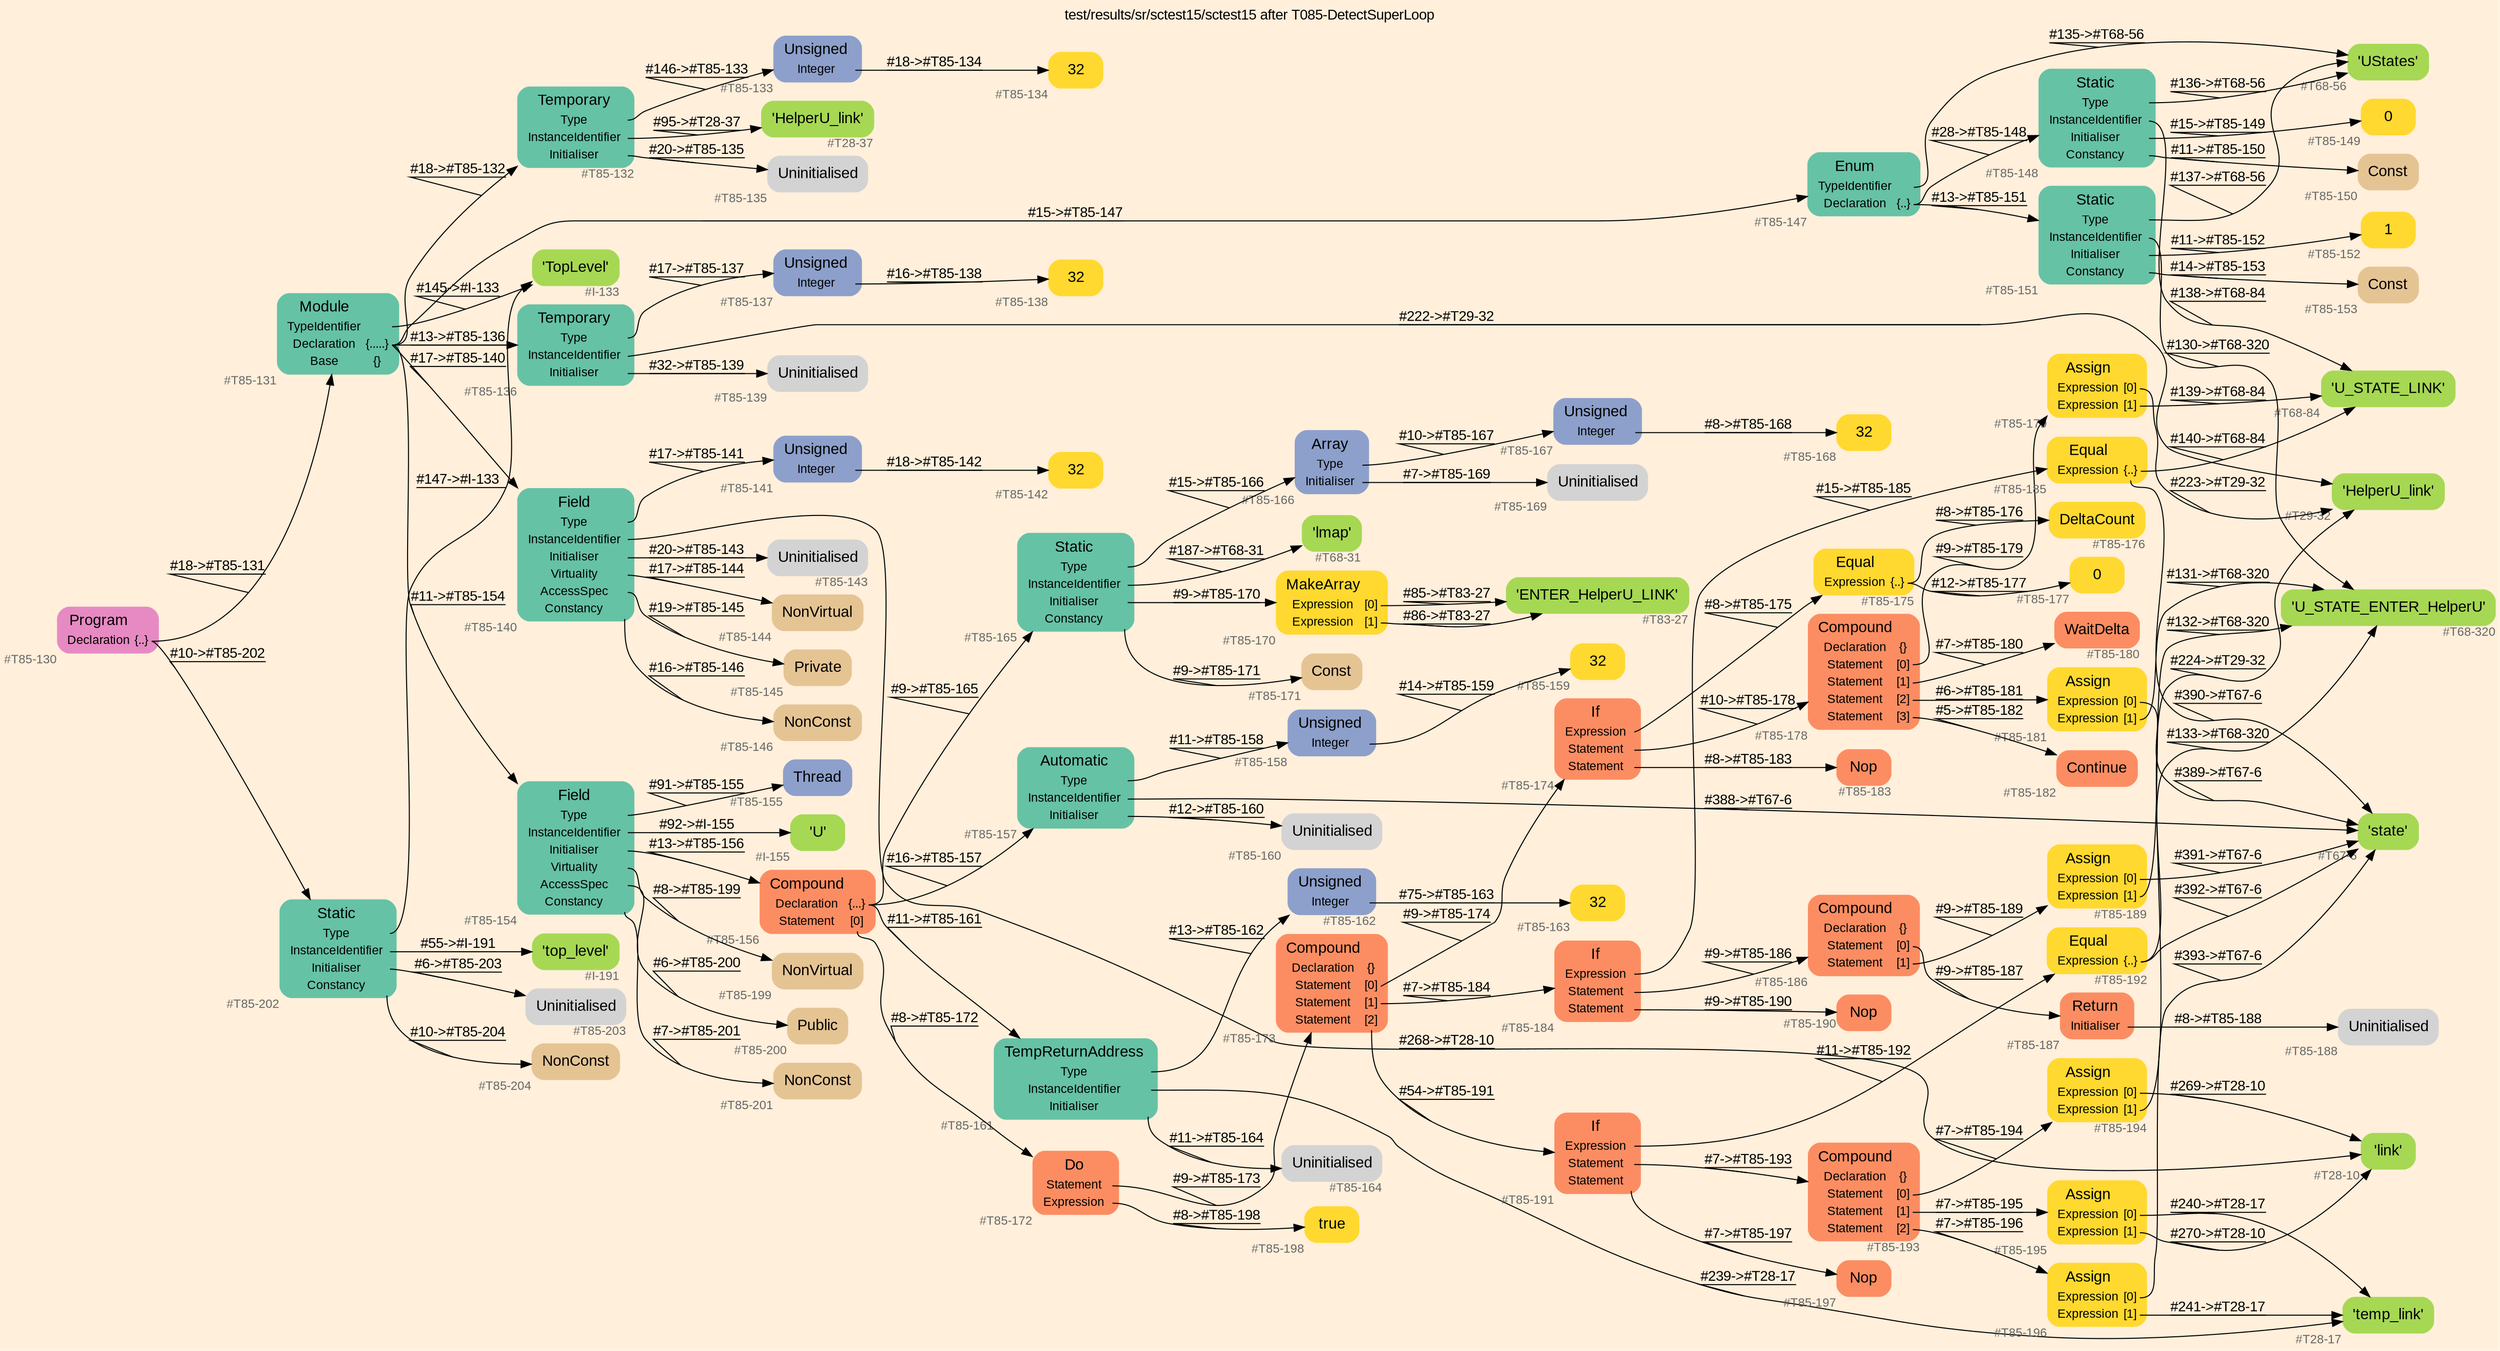 digraph "test/results/sr/sctest15/sctest15 after T085-DetectSuperLoop" {
label = "test/results/sr/sctest15/sctest15 after T085-DetectSuperLoop"
labelloc = t
graph [
    rankdir = "LR"
    ranksep = 0.3
    bgcolor = antiquewhite1
    color = black
    fontcolor = black
    fontname = "Arial"
];
node [
    fontname = "Arial"
];
edge [
    fontname = "Arial"
];

// -------------------- node figure --------------------
// -------- block #T85-130 ----------
"#T85-130" [
    fillcolor = "/set28/4"
    xlabel = "#T85-130"
    fontsize = "12"
    fontcolor = grey40
    shape = "plaintext"
    label = <<TABLE BORDER="0" CELLBORDER="0" CELLSPACING="0">
     <TR><TD><FONT COLOR="black" POINT-SIZE="15">Program</FONT></TD></TR>
     <TR><TD><FONT COLOR="black" POINT-SIZE="12">Declaration</FONT></TD><TD PORT="port0"><FONT COLOR="black" POINT-SIZE="12">{..}</FONT></TD></TR>
    </TABLE>>
    style = "rounded,filled"
];

// -------- block #T85-131 ----------
"#T85-131" [
    fillcolor = "/set28/1"
    xlabel = "#T85-131"
    fontsize = "12"
    fontcolor = grey40
    shape = "plaintext"
    label = <<TABLE BORDER="0" CELLBORDER="0" CELLSPACING="0">
     <TR><TD><FONT COLOR="black" POINT-SIZE="15">Module</FONT></TD></TR>
     <TR><TD><FONT COLOR="black" POINT-SIZE="12">TypeIdentifier</FONT></TD><TD PORT="port0"></TD></TR>
     <TR><TD><FONT COLOR="black" POINT-SIZE="12">Declaration</FONT></TD><TD PORT="port1"><FONT COLOR="black" POINT-SIZE="12">{.....}</FONT></TD></TR>
     <TR><TD><FONT COLOR="black" POINT-SIZE="12">Base</FONT></TD><TD PORT="port2"><FONT COLOR="black" POINT-SIZE="12">{}</FONT></TD></TR>
    </TABLE>>
    style = "rounded,filled"
];

// -------- block #I-133 ----------
"#I-133" [
    fillcolor = "/set28/5"
    xlabel = "#I-133"
    fontsize = "12"
    fontcolor = grey40
    shape = "plaintext"
    label = <<TABLE BORDER="0" CELLBORDER="0" CELLSPACING="0">
     <TR><TD><FONT COLOR="black" POINT-SIZE="15">'TopLevel'</FONT></TD></TR>
    </TABLE>>
    style = "rounded,filled"
];

// -------- block #T85-132 ----------
"#T85-132" [
    fillcolor = "/set28/1"
    xlabel = "#T85-132"
    fontsize = "12"
    fontcolor = grey40
    shape = "plaintext"
    label = <<TABLE BORDER="0" CELLBORDER="0" CELLSPACING="0">
     <TR><TD><FONT COLOR="black" POINT-SIZE="15">Temporary</FONT></TD></TR>
     <TR><TD><FONT COLOR="black" POINT-SIZE="12">Type</FONT></TD><TD PORT="port0"></TD></TR>
     <TR><TD><FONT COLOR="black" POINT-SIZE="12">InstanceIdentifier</FONT></TD><TD PORT="port1"></TD></TR>
     <TR><TD><FONT COLOR="black" POINT-SIZE="12">Initialiser</FONT></TD><TD PORT="port2"></TD></TR>
    </TABLE>>
    style = "rounded,filled"
];

// -------- block #T85-133 ----------
"#T85-133" [
    fillcolor = "/set28/3"
    xlabel = "#T85-133"
    fontsize = "12"
    fontcolor = grey40
    shape = "plaintext"
    label = <<TABLE BORDER="0" CELLBORDER="0" CELLSPACING="0">
     <TR><TD><FONT COLOR="black" POINT-SIZE="15">Unsigned</FONT></TD></TR>
     <TR><TD><FONT COLOR="black" POINT-SIZE="12">Integer</FONT></TD><TD PORT="port0"></TD></TR>
    </TABLE>>
    style = "rounded,filled"
];

// -------- block #T85-134 ----------
"#T85-134" [
    fillcolor = "/set28/6"
    xlabel = "#T85-134"
    fontsize = "12"
    fontcolor = grey40
    shape = "plaintext"
    label = <<TABLE BORDER="0" CELLBORDER="0" CELLSPACING="0">
     <TR><TD><FONT COLOR="black" POINT-SIZE="15">32</FONT></TD></TR>
    </TABLE>>
    style = "rounded,filled"
];

// -------- block #T28-37 ----------
"#T28-37" [
    fillcolor = "/set28/5"
    xlabel = "#T28-37"
    fontsize = "12"
    fontcolor = grey40
    shape = "plaintext"
    label = <<TABLE BORDER="0" CELLBORDER="0" CELLSPACING="0">
     <TR><TD><FONT COLOR="black" POINT-SIZE="15">'HelperU_link'</FONT></TD></TR>
    </TABLE>>
    style = "rounded,filled"
];

// -------- block #T85-135 ----------
"#T85-135" [
    xlabel = "#T85-135"
    fontsize = "12"
    fontcolor = grey40
    shape = "plaintext"
    label = <<TABLE BORDER="0" CELLBORDER="0" CELLSPACING="0">
     <TR><TD><FONT COLOR="black" POINT-SIZE="15">Uninitialised</FONT></TD></TR>
    </TABLE>>
    style = "rounded,filled"
];

// -------- block #T85-136 ----------
"#T85-136" [
    fillcolor = "/set28/1"
    xlabel = "#T85-136"
    fontsize = "12"
    fontcolor = grey40
    shape = "plaintext"
    label = <<TABLE BORDER="0" CELLBORDER="0" CELLSPACING="0">
     <TR><TD><FONT COLOR="black" POINT-SIZE="15">Temporary</FONT></TD></TR>
     <TR><TD><FONT COLOR="black" POINT-SIZE="12">Type</FONT></TD><TD PORT="port0"></TD></TR>
     <TR><TD><FONT COLOR="black" POINT-SIZE="12">InstanceIdentifier</FONT></TD><TD PORT="port1"></TD></TR>
     <TR><TD><FONT COLOR="black" POINT-SIZE="12">Initialiser</FONT></TD><TD PORT="port2"></TD></TR>
    </TABLE>>
    style = "rounded,filled"
];

// -------- block #T85-137 ----------
"#T85-137" [
    fillcolor = "/set28/3"
    xlabel = "#T85-137"
    fontsize = "12"
    fontcolor = grey40
    shape = "plaintext"
    label = <<TABLE BORDER="0" CELLBORDER="0" CELLSPACING="0">
     <TR><TD><FONT COLOR="black" POINT-SIZE="15">Unsigned</FONT></TD></TR>
     <TR><TD><FONT COLOR="black" POINT-SIZE="12">Integer</FONT></TD><TD PORT="port0"></TD></TR>
    </TABLE>>
    style = "rounded,filled"
];

// -------- block #T85-138 ----------
"#T85-138" [
    fillcolor = "/set28/6"
    xlabel = "#T85-138"
    fontsize = "12"
    fontcolor = grey40
    shape = "plaintext"
    label = <<TABLE BORDER="0" CELLBORDER="0" CELLSPACING="0">
     <TR><TD><FONT COLOR="black" POINT-SIZE="15">32</FONT></TD></TR>
    </TABLE>>
    style = "rounded,filled"
];

// -------- block #T29-32 ----------
"#T29-32" [
    fillcolor = "/set28/5"
    xlabel = "#T29-32"
    fontsize = "12"
    fontcolor = grey40
    shape = "plaintext"
    label = <<TABLE BORDER="0" CELLBORDER="0" CELLSPACING="0">
     <TR><TD><FONT COLOR="black" POINT-SIZE="15">'HelperU_link'</FONT></TD></TR>
    </TABLE>>
    style = "rounded,filled"
];

// -------- block #T85-139 ----------
"#T85-139" [
    xlabel = "#T85-139"
    fontsize = "12"
    fontcolor = grey40
    shape = "plaintext"
    label = <<TABLE BORDER="0" CELLBORDER="0" CELLSPACING="0">
     <TR><TD><FONT COLOR="black" POINT-SIZE="15">Uninitialised</FONT></TD></TR>
    </TABLE>>
    style = "rounded,filled"
];

// -------- block #T85-140 ----------
"#T85-140" [
    fillcolor = "/set28/1"
    xlabel = "#T85-140"
    fontsize = "12"
    fontcolor = grey40
    shape = "plaintext"
    label = <<TABLE BORDER="0" CELLBORDER="0" CELLSPACING="0">
     <TR><TD><FONT COLOR="black" POINT-SIZE="15">Field</FONT></TD></TR>
     <TR><TD><FONT COLOR="black" POINT-SIZE="12">Type</FONT></TD><TD PORT="port0"></TD></TR>
     <TR><TD><FONT COLOR="black" POINT-SIZE="12">InstanceIdentifier</FONT></TD><TD PORT="port1"></TD></TR>
     <TR><TD><FONT COLOR="black" POINT-SIZE="12">Initialiser</FONT></TD><TD PORT="port2"></TD></TR>
     <TR><TD><FONT COLOR="black" POINT-SIZE="12">Virtuality</FONT></TD><TD PORT="port3"></TD></TR>
     <TR><TD><FONT COLOR="black" POINT-SIZE="12">AccessSpec</FONT></TD><TD PORT="port4"></TD></TR>
     <TR><TD><FONT COLOR="black" POINT-SIZE="12">Constancy</FONT></TD><TD PORT="port5"></TD></TR>
    </TABLE>>
    style = "rounded,filled"
];

// -------- block #T85-141 ----------
"#T85-141" [
    fillcolor = "/set28/3"
    xlabel = "#T85-141"
    fontsize = "12"
    fontcolor = grey40
    shape = "plaintext"
    label = <<TABLE BORDER="0" CELLBORDER="0" CELLSPACING="0">
     <TR><TD><FONT COLOR="black" POINT-SIZE="15">Unsigned</FONT></TD></TR>
     <TR><TD><FONT COLOR="black" POINT-SIZE="12">Integer</FONT></TD><TD PORT="port0"></TD></TR>
    </TABLE>>
    style = "rounded,filled"
];

// -------- block #T85-142 ----------
"#T85-142" [
    fillcolor = "/set28/6"
    xlabel = "#T85-142"
    fontsize = "12"
    fontcolor = grey40
    shape = "plaintext"
    label = <<TABLE BORDER="0" CELLBORDER="0" CELLSPACING="0">
     <TR><TD><FONT COLOR="black" POINT-SIZE="15">32</FONT></TD></TR>
    </TABLE>>
    style = "rounded,filled"
];

// -------- block #T28-10 ----------
"#T28-10" [
    fillcolor = "/set28/5"
    xlabel = "#T28-10"
    fontsize = "12"
    fontcolor = grey40
    shape = "plaintext"
    label = <<TABLE BORDER="0" CELLBORDER="0" CELLSPACING="0">
     <TR><TD><FONT COLOR="black" POINT-SIZE="15">'link'</FONT></TD></TR>
    </TABLE>>
    style = "rounded,filled"
];

// -------- block #T85-143 ----------
"#T85-143" [
    xlabel = "#T85-143"
    fontsize = "12"
    fontcolor = grey40
    shape = "plaintext"
    label = <<TABLE BORDER="0" CELLBORDER="0" CELLSPACING="0">
     <TR><TD><FONT COLOR="black" POINT-SIZE="15">Uninitialised</FONT></TD></TR>
    </TABLE>>
    style = "rounded,filled"
];

// -------- block #T85-144 ----------
"#T85-144" [
    fillcolor = "/set28/7"
    xlabel = "#T85-144"
    fontsize = "12"
    fontcolor = grey40
    shape = "plaintext"
    label = <<TABLE BORDER="0" CELLBORDER="0" CELLSPACING="0">
     <TR><TD><FONT COLOR="black" POINT-SIZE="15">NonVirtual</FONT></TD></TR>
    </TABLE>>
    style = "rounded,filled"
];

// -------- block #T85-145 ----------
"#T85-145" [
    fillcolor = "/set28/7"
    xlabel = "#T85-145"
    fontsize = "12"
    fontcolor = grey40
    shape = "plaintext"
    label = <<TABLE BORDER="0" CELLBORDER="0" CELLSPACING="0">
     <TR><TD><FONT COLOR="black" POINT-SIZE="15">Private</FONT></TD></TR>
    </TABLE>>
    style = "rounded,filled"
];

// -------- block #T85-146 ----------
"#T85-146" [
    fillcolor = "/set28/7"
    xlabel = "#T85-146"
    fontsize = "12"
    fontcolor = grey40
    shape = "plaintext"
    label = <<TABLE BORDER="0" CELLBORDER="0" CELLSPACING="0">
     <TR><TD><FONT COLOR="black" POINT-SIZE="15">NonConst</FONT></TD></TR>
    </TABLE>>
    style = "rounded,filled"
];

// -------- block #T85-147 ----------
"#T85-147" [
    fillcolor = "/set28/1"
    xlabel = "#T85-147"
    fontsize = "12"
    fontcolor = grey40
    shape = "plaintext"
    label = <<TABLE BORDER="0" CELLBORDER="0" CELLSPACING="0">
     <TR><TD><FONT COLOR="black" POINT-SIZE="15">Enum</FONT></TD></TR>
     <TR><TD><FONT COLOR="black" POINT-SIZE="12">TypeIdentifier</FONT></TD><TD PORT="port0"></TD></TR>
     <TR><TD><FONT COLOR="black" POINT-SIZE="12">Declaration</FONT></TD><TD PORT="port1"><FONT COLOR="black" POINT-SIZE="12">{..}</FONT></TD></TR>
    </TABLE>>
    style = "rounded,filled"
];

// -------- block #T68-56 ----------
"#T68-56" [
    fillcolor = "/set28/5"
    xlabel = "#T68-56"
    fontsize = "12"
    fontcolor = grey40
    shape = "plaintext"
    label = <<TABLE BORDER="0" CELLBORDER="0" CELLSPACING="0">
     <TR><TD><FONT COLOR="black" POINT-SIZE="15">'UStates'</FONT></TD></TR>
    </TABLE>>
    style = "rounded,filled"
];

// -------- block #T85-148 ----------
"#T85-148" [
    fillcolor = "/set28/1"
    xlabel = "#T85-148"
    fontsize = "12"
    fontcolor = grey40
    shape = "plaintext"
    label = <<TABLE BORDER="0" CELLBORDER="0" CELLSPACING="0">
     <TR><TD><FONT COLOR="black" POINT-SIZE="15">Static</FONT></TD></TR>
     <TR><TD><FONT COLOR="black" POINT-SIZE="12">Type</FONT></TD><TD PORT="port0"></TD></TR>
     <TR><TD><FONT COLOR="black" POINT-SIZE="12">InstanceIdentifier</FONT></TD><TD PORT="port1"></TD></TR>
     <TR><TD><FONT COLOR="black" POINT-SIZE="12">Initialiser</FONT></TD><TD PORT="port2"></TD></TR>
     <TR><TD><FONT COLOR="black" POINT-SIZE="12">Constancy</FONT></TD><TD PORT="port3"></TD></TR>
    </TABLE>>
    style = "rounded,filled"
];

// -------- block #T68-84 ----------
"#T68-84" [
    fillcolor = "/set28/5"
    xlabel = "#T68-84"
    fontsize = "12"
    fontcolor = grey40
    shape = "plaintext"
    label = <<TABLE BORDER="0" CELLBORDER="0" CELLSPACING="0">
     <TR><TD><FONT COLOR="black" POINT-SIZE="15">'U_STATE_LINK'</FONT></TD></TR>
    </TABLE>>
    style = "rounded,filled"
];

// -------- block #T85-149 ----------
"#T85-149" [
    fillcolor = "/set28/6"
    xlabel = "#T85-149"
    fontsize = "12"
    fontcolor = grey40
    shape = "plaintext"
    label = <<TABLE BORDER="0" CELLBORDER="0" CELLSPACING="0">
     <TR><TD><FONT COLOR="black" POINT-SIZE="15">0</FONT></TD></TR>
    </TABLE>>
    style = "rounded,filled"
];

// -------- block #T85-150 ----------
"#T85-150" [
    fillcolor = "/set28/7"
    xlabel = "#T85-150"
    fontsize = "12"
    fontcolor = grey40
    shape = "plaintext"
    label = <<TABLE BORDER="0" CELLBORDER="0" CELLSPACING="0">
     <TR><TD><FONT COLOR="black" POINT-SIZE="15">Const</FONT></TD></TR>
    </TABLE>>
    style = "rounded,filled"
];

// -------- block #T85-151 ----------
"#T85-151" [
    fillcolor = "/set28/1"
    xlabel = "#T85-151"
    fontsize = "12"
    fontcolor = grey40
    shape = "plaintext"
    label = <<TABLE BORDER="0" CELLBORDER="0" CELLSPACING="0">
     <TR><TD><FONT COLOR="black" POINT-SIZE="15">Static</FONT></TD></TR>
     <TR><TD><FONT COLOR="black" POINT-SIZE="12">Type</FONT></TD><TD PORT="port0"></TD></TR>
     <TR><TD><FONT COLOR="black" POINT-SIZE="12">InstanceIdentifier</FONT></TD><TD PORT="port1"></TD></TR>
     <TR><TD><FONT COLOR="black" POINT-SIZE="12">Initialiser</FONT></TD><TD PORT="port2"></TD></TR>
     <TR><TD><FONT COLOR="black" POINT-SIZE="12">Constancy</FONT></TD><TD PORT="port3"></TD></TR>
    </TABLE>>
    style = "rounded,filled"
];

// -------- block #T68-320 ----------
"#T68-320" [
    fillcolor = "/set28/5"
    xlabel = "#T68-320"
    fontsize = "12"
    fontcolor = grey40
    shape = "plaintext"
    label = <<TABLE BORDER="0" CELLBORDER="0" CELLSPACING="0">
     <TR><TD><FONT COLOR="black" POINT-SIZE="15">'U_STATE_ENTER_HelperU'</FONT></TD></TR>
    </TABLE>>
    style = "rounded,filled"
];

// -------- block #T85-152 ----------
"#T85-152" [
    fillcolor = "/set28/6"
    xlabel = "#T85-152"
    fontsize = "12"
    fontcolor = grey40
    shape = "plaintext"
    label = <<TABLE BORDER="0" CELLBORDER="0" CELLSPACING="0">
     <TR><TD><FONT COLOR="black" POINT-SIZE="15">1</FONT></TD></TR>
    </TABLE>>
    style = "rounded,filled"
];

// -------- block #T85-153 ----------
"#T85-153" [
    fillcolor = "/set28/7"
    xlabel = "#T85-153"
    fontsize = "12"
    fontcolor = grey40
    shape = "plaintext"
    label = <<TABLE BORDER="0" CELLBORDER="0" CELLSPACING="0">
     <TR><TD><FONT COLOR="black" POINT-SIZE="15">Const</FONT></TD></TR>
    </TABLE>>
    style = "rounded,filled"
];

// -------- block #T85-154 ----------
"#T85-154" [
    fillcolor = "/set28/1"
    xlabel = "#T85-154"
    fontsize = "12"
    fontcolor = grey40
    shape = "plaintext"
    label = <<TABLE BORDER="0" CELLBORDER="0" CELLSPACING="0">
     <TR><TD><FONT COLOR="black" POINT-SIZE="15">Field</FONT></TD></TR>
     <TR><TD><FONT COLOR="black" POINT-SIZE="12">Type</FONT></TD><TD PORT="port0"></TD></TR>
     <TR><TD><FONT COLOR="black" POINT-SIZE="12">InstanceIdentifier</FONT></TD><TD PORT="port1"></TD></TR>
     <TR><TD><FONT COLOR="black" POINT-SIZE="12">Initialiser</FONT></TD><TD PORT="port2"></TD></TR>
     <TR><TD><FONT COLOR="black" POINT-SIZE="12">Virtuality</FONT></TD><TD PORT="port3"></TD></TR>
     <TR><TD><FONT COLOR="black" POINT-SIZE="12">AccessSpec</FONT></TD><TD PORT="port4"></TD></TR>
     <TR><TD><FONT COLOR="black" POINT-SIZE="12">Constancy</FONT></TD><TD PORT="port5"></TD></TR>
    </TABLE>>
    style = "rounded,filled"
];

// -------- block #T85-155 ----------
"#T85-155" [
    fillcolor = "/set28/3"
    xlabel = "#T85-155"
    fontsize = "12"
    fontcolor = grey40
    shape = "plaintext"
    label = <<TABLE BORDER="0" CELLBORDER="0" CELLSPACING="0">
     <TR><TD><FONT COLOR="black" POINT-SIZE="15">Thread</FONT></TD></TR>
    </TABLE>>
    style = "rounded,filled"
];

// -------- block #I-155 ----------
"#I-155" [
    fillcolor = "/set28/5"
    xlabel = "#I-155"
    fontsize = "12"
    fontcolor = grey40
    shape = "plaintext"
    label = <<TABLE BORDER="0" CELLBORDER="0" CELLSPACING="0">
     <TR><TD><FONT COLOR="black" POINT-SIZE="15">'U'</FONT></TD></TR>
    </TABLE>>
    style = "rounded,filled"
];

// -------- block #T85-156 ----------
"#T85-156" [
    fillcolor = "/set28/2"
    xlabel = "#T85-156"
    fontsize = "12"
    fontcolor = grey40
    shape = "plaintext"
    label = <<TABLE BORDER="0" CELLBORDER="0" CELLSPACING="0">
     <TR><TD><FONT COLOR="black" POINT-SIZE="15">Compound</FONT></TD></TR>
     <TR><TD><FONT COLOR="black" POINT-SIZE="12">Declaration</FONT></TD><TD PORT="port0"><FONT COLOR="black" POINT-SIZE="12">{...}</FONT></TD></TR>
     <TR><TD><FONT COLOR="black" POINT-SIZE="12">Statement</FONT></TD><TD PORT="port1"><FONT COLOR="black" POINT-SIZE="12">[0]</FONT></TD></TR>
    </TABLE>>
    style = "rounded,filled"
];

// -------- block #T85-157 ----------
"#T85-157" [
    fillcolor = "/set28/1"
    xlabel = "#T85-157"
    fontsize = "12"
    fontcolor = grey40
    shape = "plaintext"
    label = <<TABLE BORDER="0" CELLBORDER="0" CELLSPACING="0">
     <TR><TD><FONT COLOR="black" POINT-SIZE="15">Automatic</FONT></TD></TR>
     <TR><TD><FONT COLOR="black" POINT-SIZE="12">Type</FONT></TD><TD PORT="port0"></TD></TR>
     <TR><TD><FONT COLOR="black" POINT-SIZE="12">InstanceIdentifier</FONT></TD><TD PORT="port1"></TD></TR>
     <TR><TD><FONT COLOR="black" POINT-SIZE="12">Initialiser</FONT></TD><TD PORT="port2"></TD></TR>
    </TABLE>>
    style = "rounded,filled"
];

// -------- block #T85-158 ----------
"#T85-158" [
    fillcolor = "/set28/3"
    xlabel = "#T85-158"
    fontsize = "12"
    fontcolor = grey40
    shape = "plaintext"
    label = <<TABLE BORDER="0" CELLBORDER="0" CELLSPACING="0">
     <TR><TD><FONT COLOR="black" POINT-SIZE="15">Unsigned</FONT></TD></TR>
     <TR><TD><FONT COLOR="black" POINT-SIZE="12">Integer</FONT></TD><TD PORT="port0"></TD></TR>
    </TABLE>>
    style = "rounded,filled"
];

// -------- block #T85-159 ----------
"#T85-159" [
    fillcolor = "/set28/6"
    xlabel = "#T85-159"
    fontsize = "12"
    fontcolor = grey40
    shape = "plaintext"
    label = <<TABLE BORDER="0" CELLBORDER="0" CELLSPACING="0">
     <TR><TD><FONT COLOR="black" POINT-SIZE="15">32</FONT></TD></TR>
    </TABLE>>
    style = "rounded,filled"
];

// -------- block #T67-6 ----------
"#T67-6" [
    fillcolor = "/set28/5"
    xlabel = "#T67-6"
    fontsize = "12"
    fontcolor = grey40
    shape = "plaintext"
    label = <<TABLE BORDER="0" CELLBORDER="0" CELLSPACING="0">
     <TR><TD><FONT COLOR="black" POINT-SIZE="15">'state'</FONT></TD></TR>
    </TABLE>>
    style = "rounded,filled"
];

// -------- block #T85-160 ----------
"#T85-160" [
    xlabel = "#T85-160"
    fontsize = "12"
    fontcolor = grey40
    shape = "plaintext"
    label = <<TABLE BORDER="0" CELLBORDER="0" CELLSPACING="0">
     <TR><TD><FONT COLOR="black" POINT-SIZE="15">Uninitialised</FONT></TD></TR>
    </TABLE>>
    style = "rounded,filled"
];

// -------- block #T85-161 ----------
"#T85-161" [
    fillcolor = "/set28/1"
    xlabel = "#T85-161"
    fontsize = "12"
    fontcolor = grey40
    shape = "plaintext"
    label = <<TABLE BORDER="0" CELLBORDER="0" CELLSPACING="0">
     <TR><TD><FONT COLOR="black" POINT-SIZE="15">TempReturnAddress</FONT></TD></TR>
     <TR><TD><FONT COLOR="black" POINT-SIZE="12">Type</FONT></TD><TD PORT="port0"></TD></TR>
     <TR><TD><FONT COLOR="black" POINT-SIZE="12">InstanceIdentifier</FONT></TD><TD PORT="port1"></TD></TR>
     <TR><TD><FONT COLOR="black" POINT-SIZE="12">Initialiser</FONT></TD><TD PORT="port2"></TD></TR>
    </TABLE>>
    style = "rounded,filled"
];

// -------- block #T85-162 ----------
"#T85-162" [
    fillcolor = "/set28/3"
    xlabel = "#T85-162"
    fontsize = "12"
    fontcolor = grey40
    shape = "plaintext"
    label = <<TABLE BORDER="0" CELLBORDER="0" CELLSPACING="0">
     <TR><TD><FONT COLOR="black" POINT-SIZE="15">Unsigned</FONT></TD></TR>
     <TR><TD><FONT COLOR="black" POINT-SIZE="12">Integer</FONT></TD><TD PORT="port0"></TD></TR>
    </TABLE>>
    style = "rounded,filled"
];

// -------- block #T85-163 ----------
"#T85-163" [
    fillcolor = "/set28/6"
    xlabel = "#T85-163"
    fontsize = "12"
    fontcolor = grey40
    shape = "plaintext"
    label = <<TABLE BORDER="0" CELLBORDER="0" CELLSPACING="0">
     <TR><TD><FONT COLOR="black" POINT-SIZE="15">32</FONT></TD></TR>
    </TABLE>>
    style = "rounded,filled"
];

// -------- block #T28-17 ----------
"#T28-17" [
    fillcolor = "/set28/5"
    xlabel = "#T28-17"
    fontsize = "12"
    fontcolor = grey40
    shape = "plaintext"
    label = <<TABLE BORDER="0" CELLBORDER="0" CELLSPACING="0">
     <TR><TD><FONT COLOR="black" POINT-SIZE="15">'temp_link'</FONT></TD></TR>
    </TABLE>>
    style = "rounded,filled"
];

// -------- block #T85-164 ----------
"#T85-164" [
    xlabel = "#T85-164"
    fontsize = "12"
    fontcolor = grey40
    shape = "plaintext"
    label = <<TABLE BORDER="0" CELLBORDER="0" CELLSPACING="0">
     <TR><TD><FONT COLOR="black" POINT-SIZE="15">Uninitialised</FONT></TD></TR>
    </TABLE>>
    style = "rounded,filled"
];

// -------- block #T85-165 ----------
"#T85-165" [
    fillcolor = "/set28/1"
    xlabel = "#T85-165"
    fontsize = "12"
    fontcolor = grey40
    shape = "plaintext"
    label = <<TABLE BORDER="0" CELLBORDER="0" CELLSPACING="0">
     <TR><TD><FONT COLOR="black" POINT-SIZE="15">Static</FONT></TD></TR>
     <TR><TD><FONT COLOR="black" POINT-SIZE="12">Type</FONT></TD><TD PORT="port0"></TD></TR>
     <TR><TD><FONT COLOR="black" POINT-SIZE="12">InstanceIdentifier</FONT></TD><TD PORT="port1"></TD></TR>
     <TR><TD><FONT COLOR="black" POINT-SIZE="12">Initialiser</FONT></TD><TD PORT="port2"></TD></TR>
     <TR><TD><FONT COLOR="black" POINT-SIZE="12">Constancy</FONT></TD><TD PORT="port3"></TD></TR>
    </TABLE>>
    style = "rounded,filled"
];

// -------- block #T85-166 ----------
"#T85-166" [
    fillcolor = "/set28/3"
    xlabel = "#T85-166"
    fontsize = "12"
    fontcolor = grey40
    shape = "plaintext"
    label = <<TABLE BORDER="0" CELLBORDER="0" CELLSPACING="0">
     <TR><TD><FONT COLOR="black" POINT-SIZE="15">Array</FONT></TD></TR>
     <TR><TD><FONT COLOR="black" POINT-SIZE="12">Type</FONT></TD><TD PORT="port0"></TD></TR>
     <TR><TD><FONT COLOR="black" POINT-SIZE="12">Initialiser</FONT></TD><TD PORT="port1"></TD></TR>
    </TABLE>>
    style = "rounded,filled"
];

// -------- block #T85-167 ----------
"#T85-167" [
    fillcolor = "/set28/3"
    xlabel = "#T85-167"
    fontsize = "12"
    fontcolor = grey40
    shape = "plaintext"
    label = <<TABLE BORDER="0" CELLBORDER="0" CELLSPACING="0">
     <TR><TD><FONT COLOR="black" POINT-SIZE="15">Unsigned</FONT></TD></TR>
     <TR><TD><FONT COLOR="black" POINT-SIZE="12">Integer</FONT></TD><TD PORT="port0"></TD></TR>
    </TABLE>>
    style = "rounded,filled"
];

// -------- block #T85-168 ----------
"#T85-168" [
    fillcolor = "/set28/6"
    xlabel = "#T85-168"
    fontsize = "12"
    fontcolor = grey40
    shape = "plaintext"
    label = <<TABLE BORDER="0" CELLBORDER="0" CELLSPACING="0">
     <TR><TD><FONT COLOR="black" POINT-SIZE="15">32</FONT></TD></TR>
    </TABLE>>
    style = "rounded,filled"
];

// -------- block #T85-169 ----------
"#T85-169" [
    xlabel = "#T85-169"
    fontsize = "12"
    fontcolor = grey40
    shape = "plaintext"
    label = <<TABLE BORDER="0" CELLBORDER="0" CELLSPACING="0">
     <TR><TD><FONT COLOR="black" POINT-SIZE="15">Uninitialised</FONT></TD></TR>
    </TABLE>>
    style = "rounded,filled"
];

// -------- block #T68-31 ----------
"#T68-31" [
    fillcolor = "/set28/5"
    xlabel = "#T68-31"
    fontsize = "12"
    fontcolor = grey40
    shape = "plaintext"
    label = <<TABLE BORDER="0" CELLBORDER="0" CELLSPACING="0">
     <TR><TD><FONT COLOR="black" POINT-SIZE="15">'lmap'</FONT></TD></TR>
    </TABLE>>
    style = "rounded,filled"
];

// -------- block #T85-170 ----------
"#T85-170" [
    fillcolor = "/set28/6"
    xlabel = "#T85-170"
    fontsize = "12"
    fontcolor = grey40
    shape = "plaintext"
    label = <<TABLE BORDER="0" CELLBORDER="0" CELLSPACING="0">
     <TR><TD><FONT COLOR="black" POINT-SIZE="15">MakeArray</FONT></TD></TR>
     <TR><TD><FONT COLOR="black" POINT-SIZE="12">Expression</FONT></TD><TD PORT="port0"><FONT COLOR="black" POINT-SIZE="12">[0]</FONT></TD></TR>
     <TR><TD><FONT COLOR="black" POINT-SIZE="12">Expression</FONT></TD><TD PORT="port1"><FONT COLOR="black" POINT-SIZE="12">[1]</FONT></TD></TR>
    </TABLE>>
    style = "rounded,filled"
];

// -------- block #T83-27 ----------
"#T83-27" [
    fillcolor = "/set28/5"
    xlabel = "#T83-27"
    fontsize = "12"
    fontcolor = grey40
    shape = "plaintext"
    label = <<TABLE BORDER="0" CELLBORDER="0" CELLSPACING="0">
     <TR><TD><FONT COLOR="black" POINT-SIZE="15">'ENTER_HelperU_LINK'</FONT></TD></TR>
    </TABLE>>
    style = "rounded,filled"
];

// -------- block #T85-171 ----------
"#T85-171" [
    fillcolor = "/set28/7"
    xlabel = "#T85-171"
    fontsize = "12"
    fontcolor = grey40
    shape = "plaintext"
    label = <<TABLE BORDER="0" CELLBORDER="0" CELLSPACING="0">
     <TR><TD><FONT COLOR="black" POINT-SIZE="15">Const</FONT></TD></TR>
    </TABLE>>
    style = "rounded,filled"
];

// -------- block #T85-172 ----------
"#T85-172" [
    fillcolor = "/set28/2"
    xlabel = "#T85-172"
    fontsize = "12"
    fontcolor = grey40
    shape = "plaintext"
    label = <<TABLE BORDER="0" CELLBORDER="0" CELLSPACING="0">
     <TR><TD><FONT COLOR="black" POINT-SIZE="15">Do</FONT></TD></TR>
     <TR><TD><FONT COLOR="black" POINT-SIZE="12">Statement</FONT></TD><TD PORT="port0"></TD></TR>
     <TR><TD><FONT COLOR="black" POINT-SIZE="12">Expression</FONT></TD><TD PORT="port1"></TD></TR>
    </TABLE>>
    style = "rounded,filled"
];

// -------- block #T85-173 ----------
"#T85-173" [
    fillcolor = "/set28/2"
    xlabel = "#T85-173"
    fontsize = "12"
    fontcolor = grey40
    shape = "plaintext"
    label = <<TABLE BORDER="0" CELLBORDER="0" CELLSPACING="0">
     <TR><TD><FONT COLOR="black" POINT-SIZE="15">Compound</FONT></TD></TR>
     <TR><TD><FONT COLOR="black" POINT-SIZE="12">Declaration</FONT></TD><TD PORT="port0"><FONT COLOR="black" POINT-SIZE="12">{}</FONT></TD></TR>
     <TR><TD><FONT COLOR="black" POINT-SIZE="12">Statement</FONT></TD><TD PORT="port1"><FONT COLOR="black" POINT-SIZE="12">[0]</FONT></TD></TR>
     <TR><TD><FONT COLOR="black" POINT-SIZE="12">Statement</FONT></TD><TD PORT="port2"><FONT COLOR="black" POINT-SIZE="12">[1]</FONT></TD></TR>
     <TR><TD><FONT COLOR="black" POINT-SIZE="12">Statement</FONT></TD><TD PORT="port3"><FONT COLOR="black" POINT-SIZE="12">[2]</FONT></TD></TR>
    </TABLE>>
    style = "rounded,filled"
];

// -------- block #T85-174 ----------
"#T85-174" [
    fillcolor = "/set28/2"
    xlabel = "#T85-174"
    fontsize = "12"
    fontcolor = grey40
    shape = "plaintext"
    label = <<TABLE BORDER="0" CELLBORDER="0" CELLSPACING="0">
     <TR><TD><FONT COLOR="black" POINT-SIZE="15">If</FONT></TD></TR>
     <TR><TD><FONT COLOR="black" POINT-SIZE="12">Expression</FONT></TD><TD PORT="port0"></TD></TR>
     <TR><TD><FONT COLOR="black" POINT-SIZE="12">Statement</FONT></TD><TD PORT="port1"></TD></TR>
     <TR><TD><FONT COLOR="black" POINT-SIZE="12">Statement</FONT></TD><TD PORT="port2"></TD></TR>
    </TABLE>>
    style = "rounded,filled"
];

// -------- block #T85-175 ----------
"#T85-175" [
    fillcolor = "/set28/6"
    xlabel = "#T85-175"
    fontsize = "12"
    fontcolor = grey40
    shape = "plaintext"
    label = <<TABLE BORDER="0" CELLBORDER="0" CELLSPACING="0">
     <TR><TD><FONT COLOR="black" POINT-SIZE="15">Equal</FONT></TD></TR>
     <TR><TD><FONT COLOR="black" POINT-SIZE="12">Expression</FONT></TD><TD PORT="port0"><FONT COLOR="black" POINT-SIZE="12">{..}</FONT></TD></TR>
    </TABLE>>
    style = "rounded,filled"
];

// -------- block #T85-176 ----------
"#T85-176" [
    fillcolor = "/set28/6"
    xlabel = "#T85-176"
    fontsize = "12"
    fontcolor = grey40
    shape = "plaintext"
    label = <<TABLE BORDER="0" CELLBORDER="0" CELLSPACING="0">
     <TR><TD><FONT COLOR="black" POINT-SIZE="15">DeltaCount</FONT></TD></TR>
    </TABLE>>
    style = "rounded,filled"
];

// -------- block #T85-177 ----------
"#T85-177" [
    fillcolor = "/set28/6"
    xlabel = "#T85-177"
    fontsize = "12"
    fontcolor = grey40
    shape = "plaintext"
    label = <<TABLE BORDER="0" CELLBORDER="0" CELLSPACING="0">
     <TR><TD><FONT COLOR="black" POINT-SIZE="15">0</FONT></TD></TR>
    </TABLE>>
    style = "rounded,filled"
];

// -------- block #T85-178 ----------
"#T85-178" [
    fillcolor = "/set28/2"
    xlabel = "#T85-178"
    fontsize = "12"
    fontcolor = grey40
    shape = "plaintext"
    label = <<TABLE BORDER="0" CELLBORDER="0" CELLSPACING="0">
     <TR><TD><FONT COLOR="black" POINT-SIZE="15">Compound</FONT></TD></TR>
     <TR><TD><FONT COLOR="black" POINT-SIZE="12">Declaration</FONT></TD><TD PORT="port0"><FONT COLOR="black" POINT-SIZE="12">{}</FONT></TD></TR>
     <TR><TD><FONT COLOR="black" POINT-SIZE="12">Statement</FONT></TD><TD PORT="port1"><FONT COLOR="black" POINT-SIZE="12">[0]</FONT></TD></TR>
     <TR><TD><FONT COLOR="black" POINT-SIZE="12">Statement</FONT></TD><TD PORT="port2"><FONT COLOR="black" POINT-SIZE="12">[1]</FONT></TD></TR>
     <TR><TD><FONT COLOR="black" POINT-SIZE="12">Statement</FONT></TD><TD PORT="port3"><FONT COLOR="black" POINT-SIZE="12">[2]</FONT></TD></TR>
     <TR><TD><FONT COLOR="black" POINT-SIZE="12">Statement</FONT></TD><TD PORT="port4"><FONT COLOR="black" POINT-SIZE="12">[3]</FONT></TD></TR>
    </TABLE>>
    style = "rounded,filled"
];

// -------- block #T85-179 ----------
"#T85-179" [
    fillcolor = "/set28/6"
    xlabel = "#T85-179"
    fontsize = "12"
    fontcolor = grey40
    shape = "plaintext"
    label = <<TABLE BORDER="0" CELLBORDER="0" CELLSPACING="0">
     <TR><TD><FONT COLOR="black" POINT-SIZE="15">Assign</FONT></TD></TR>
     <TR><TD><FONT COLOR="black" POINT-SIZE="12">Expression</FONT></TD><TD PORT="port0"><FONT COLOR="black" POINT-SIZE="12">[0]</FONT></TD></TR>
     <TR><TD><FONT COLOR="black" POINT-SIZE="12">Expression</FONT></TD><TD PORT="port1"><FONT COLOR="black" POINT-SIZE="12">[1]</FONT></TD></TR>
    </TABLE>>
    style = "rounded,filled"
];

// -------- block #T85-180 ----------
"#T85-180" [
    fillcolor = "/set28/2"
    xlabel = "#T85-180"
    fontsize = "12"
    fontcolor = grey40
    shape = "plaintext"
    label = <<TABLE BORDER="0" CELLBORDER="0" CELLSPACING="0">
     <TR><TD><FONT COLOR="black" POINT-SIZE="15">WaitDelta</FONT></TD></TR>
    </TABLE>>
    style = "rounded,filled"
];

// -------- block #T85-181 ----------
"#T85-181" [
    fillcolor = "/set28/6"
    xlabel = "#T85-181"
    fontsize = "12"
    fontcolor = grey40
    shape = "plaintext"
    label = <<TABLE BORDER="0" CELLBORDER="0" CELLSPACING="0">
     <TR><TD><FONT COLOR="black" POINT-SIZE="15">Assign</FONT></TD></TR>
     <TR><TD><FONT COLOR="black" POINT-SIZE="12">Expression</FONT></TD><TD PORT="port0"><FONT COLOR="black" POINT-SIZE="12">[0]</FONT></TD></TR>
     <TR><TD><FONT COLOR="black" POINT-SIZE="12">Expression</FONT></TD><TD PORT="port1"><FONT COLOR="black" POINT-SIZE="12">[1]</FONT></TD></TR>
    </TABLE>>
    style = "rounded,filled"
];

// -------- block #T85-182 ----------
"#T85-182" [
    fillcolor = "/set28/2"
    xlabel = "#T85-182"
    fontsize = "12"
    fontcolor = grey40
    shape = "plaintext"
    label = <<TABLE BORDER="0" CELLBORDER="0" CELLSPACING="0">
     <TR><TD><FONT COLOR="black" POINT-SIZE="15">Continue</FONT></TD></TR>
    </TABLE>>
    style = "rounded,filled"
];

// -------- block #T85-183 ----------
"#T85-183" [
    fillcolor = "/set28/2"
    xlabel = "#T85-183"
    fontsize = "12"
    fontcolor = grey40
    shape = "plaintext"
    label = <<TABLE BORDER="0" CELLBORDER="0" CELLSPACING="0">
     <TR><TD><FONT COLOR="black" POINT-SIZE="15">Nop</FONT></TD></TR>
    </TABLE>>
    style = "rounded,filled"
];

// -------- block #T85-184 ----------
"#T85-184" [
    fillcolor = "/set28/2"
    xlabel = "#T85-184"
    fontsize = "12"
    fontcolor = grey40
    shape = "plaintext"
    label = <<TABLE BORDER="0" CELLBORDER="0" CELLSPACING="0">
     <TR><TD><FONT COLOR="black" POINT-SIZE="15">If</FONT></TD></TR>
     <TR><TD><FONT COLOR="black" POINT-SIZE="12">Expression</FONT></TD><TD PORT="port0"></TD></TR>
     <TR><TD><FONT COLOR="black" POINT-SIZE="12">Statement</FONT></TD><TD PORT="port1"></TD></TR>
     <TR><TD><FONT COLOR="black" POINT-SIZE="12">Statement</FONT></TD><TD PORT="port2"></TD></TR>
    </TABLE>>
    style = "rounded,filled"
];

// -------- block #T85-185 ----------
"#T85-185" [
    fillcolor = "/set28/6"
    xlabel = "#T85-185"
    fontsize = "12"
    fontcolor = grey40
    shape = "plaintext"
    label = <<TABLE BORDER="0" CELLBORDER="0" CELLSPACING="0">
     <TR><TD><FONT COLOR="black" POINT-SIZE="15">Equal</FONT></TD></TR>
     <TR><TD><FONT COLOR="black" POINT-SIZE="12">Expression</FONT></TD><TD PORT="port0"><FONT COLOR="black" POINT-SIZE="12">{..}</FONT></TD></TR>
    </TABLE>>
    style = "rounded,filled"
];

// -------- block #T85-186 ----------
"#T85-186" [
    fillcolor = "/set28/2"
    xlabel = "#T85-186"
    fontsize = "12"
    fontcolor = grey40
    shape = "plaintext"
    label = <<TABLE BORDER="0" CELLBORDER="0" CELLSPACING="0">
     <TR><TD><FONT COLOR="black" POINT-SIZE="15">Compound</FONT></TD></TR>
     <TR><TD><FONT COLOR="black" POINT-SIZE="12">Declaration</FONT></TD><TD PORT="port0"><FONT COLOR="black" POINT-SIZE="12">{}</FONT></TD></TR>
     <TR><TD><FONT COLOR="black" POINT-SIZE="12">Statement</FONT></TD><TD PORT="port1"><FONT COLOR="black" POINT-SIZE="12">[0]</FONT></TD></TR>
     <TR><TD><FONT COLOR="black" POINT-SIZE="12">Statement</FONT></TD><TD PORT="port2"><FONT COLOR="black" POINT-SIZE="12">[1]</FONT></TD></TR>
    </TABLE>>
    style = "rounded,filled"
];

// -------- block #T85-187 ----------
"#T85-187" [
    fillcolor = "/set28/2"
    xlabel = "#T85-187"
    fontsize = "12"
    fontcolor = grey40
    shape = "plaintext"
    label = <<TABLE BORDER="0" CELLBORDER="0" CELLSPACING="0">
     <TR><TD><FONT COLOR="black" POINT-SIZE="15">Return</FONT></TD></TR>
     <TR><TD><FONT COLOR="black" POINT-SIZE="12">Initialiser</FONT></TD><TD PORT="port0"></TD></TR>
    </TABLE>>
    style = "rounded,filled"
];

// -------- block #T85-188 ----------
"#T85-188" [
    xlabel = "#T85-188"
    fontsize = "12"
    fontcolor = grey40
    shape = "plaintext"
    label = <<TABLE BORDER="0" CELLBORDER="0" CELLSPACING="0">
     <TR><TD><FONT COLOR="black" POINT-SIZE="15">Uninitialised</FONT></TD></TR>
    </TABLE>>
    style = "rounded,filled"
];

// -------- block #T85-189 ----------
"#T85-189" [
    fillcolor = "/set28/6"
    xlabel = "#T85-189"
    fontsize = "12"
    fontcolor = grey40
    shape = "plaintext"
    label = <<TABLE BORDER="0" CELLBORDER="0" CELLSPACING="0">
     <TR><TD><FONT COLOR="black" POINT-SIZE="15">Assign</FONT></TD></TR>
     <TR><TD><FONT COLOR="black" POINT-SIZE="12">Expression</FONT></TD><TD PORT="port0"><FONT COLOR="black" POINT-SIZE="12">[0]</FONT></TD></TR>
     <TR><TD><FONT COLOR="black" POINT-SIZE="12">Expression</FONT></TD><TD PORT="port1"><FONT COLOR="black" POINT-SIZE="12">[1]</FONT></TD></TR>
    </TABLE>>
    style = "rounded,filled"
];

// -------- block #T85-190 ----------
"#T85-190" [
    fillcolor = "/set28/2"
    xlabel = "#T85-190"
    fontsize = "12"
    fontcolor = grey40
    shape = "plaintext"
    label = <<TABLE BORDER="0" CELLBORDER="0" CELLSPACING="0">
     <TR><TD><FONT COLOR="black" POINT-SIZE="15">Nop</FONT></TD></TR>
    </TABLE>>
    style = "rounded,filled"
];

// -------- block #T85-191 ----------
"#T85-191" [
    fillcolor = "/set28/2"
    xlabel = "#T85-191"
    fontsize = "12"
    fontcolor = grey40
    shape = "plaintext"
    label = <<TABLE BORDER="0" CELLBORDER="0" CELLSPACING="0">
     <TR><TD><FONT COLOR="black" POINT-SIZE="15">If</FONT></TD></TR>
     <TR><TD><FONT COLOR="black" POINT-SIZE="12">Expression</FONT></TD><TD PORT="port0"></TD></TR>
     <TR><TD><FONT COLOR="black" POINT-SIZE="12">Statement</FONT></TD><TD PORT="port1"></TD></TR>
     <TR><TD><FONT COLOR="black" POINT-SIZE="12">Statement</FONT></TD><TD PORT="port2"></TD></TR>
    </TABLE>>
    style = "rounded,filled"
];

// -------- block #T85-192 ----------
"#T85-192" [
    fillcolor = "/set28/6"
    xlabel = "#T85-192"
    fontsize = "12"
    fontcolor = grey40
    shape = "plaintext"
    label = <<TABLE BORDER="0" CELLBORDER="0" CELLSPACING="0">
     <TR><TD><FONT COLOR="black" POINT-SIZE="15">Equal</FONT></TD></TR>
     <TR><TD><FONT COLOR="black" POINT-SIZE="12">Expression</FONT></TD><TD PORT="port0"><FONT COLOR="black" POINT-SIZE="12">{..}</FONT></TD></TR>
    </TABLE>>
    style = "rounded,filled"
];

// -------- block #T85-193 ----------
"#T85-193" [
    fillcolor = "/set28/2"
    xlabel = "#T85-193"
    fontsize = "12"
    fontcolor = grey40
    shape = "plaintext"
    label = <<TABLE BORDER="0" CELLBORDER="0" CELLSPACING="0">
     <TR><TD><FONT COLOR="black" POINT-SIZE="15">Compound</FONT></TD></TR>
     <TR><TD><FONT COLOR="black" POINT-SIZE="12">Declaration</FONT></TD><TD PORT="port0"><FONT COLOR="black" POINT-SIZE="12">{}</FONT></TD></TR>
     <TR><TD><FONT COLOR="black" POINT-SIZE="12">Statement</FONT></TD><TD PORT="port1"><FONT COLOR="black" POINT-SIZE="12">[0]</FONT></TD></TR>
     <TR><TD><FONT COLOR="black" POINT-SIZE="12">Statement</FONT></TD><TD PORT="port2"><FONT COLOR="black" POINT-SIZE="12">[1]</FONT></TD></TR>
     <TR><TD><FONT COLOR="black" POINT-SIZE="12">Statement</FONT></TD><TD PORT="port3"><FONT COLOR="black" POINT-SIZE="12">[2]</FONT></TD></TR>
    </TABLE>>
    style = "rounded,filled"
];

// -------- block #T85-194 ----------
"#T85-194" [
    fillcolor = "/set28/6"
    xlabel = "#T85-194"
    fontsize = "12"
    fontcolor = grey40
    shape = "plaintext"
    label = <<TABLE BORDER="0" CELLBORDER="0" CELLSPACING="0">
     <TR><TD><FONT COLOR="black" POINT-SIZE="15">Assign</FONT></TD></TR>
     <TR><TD><FONT COLOR="black" POINT-SIZE="12">Expression</FONT></TD><TD PORT="port0"><FONT COLOR="black" POINT-SIZE="12">[0]</FONT></TD></TR>
     <TR><TD><FONT COLOR="black" POINT-SIZE="12">Expression</FONT></TD><TD PORT="port1"><FONT COLOR="black" POINT-SIZE="12">[1]</FONT></TD></TR>
    </TABLE>>
    style = "rounded,filled"
];

// -------- block #T85-195 ----------
"#T85-195" [
    fillcolor = "/set28/6"
    xlabel = "#T85-195"
    fontsize = "12"
    fontcolor = grey40
    shape = "plaintext"
    label = <<TABLE BORDER="0" CELLBORDER="0" CELLSPACING="0">
     <TR><TD><FONT COLOR="black" POINT-SIZE="15">Assign</FONT></TD></TR>
     <TR><TD><FONT COLOR="black" POINT-SIZE="12">Expression</FONT></TD><TD PORT="port0"><FONT COLOR="black" POINT-SIZE="12">[0]</FONT></TD></TR>
     <TR><TD><FONT COLOR="black" POINT-SIZE="12">Expression</FONT></TD><TD PORT="port1"><FONT COLOR="black" POINT-SIZE="12">[1]</FONT></TD></TR>
    </TABLE>>
    style = "rounded,filled"
];

// -------- block #T85-196 ----------
"#T85-196" [
    fillcolor = "/set28/6"
    xlabel = "#T85-196"
    fontsize = "12"
    fontcolor = grey40
    shape = "plaintext"
    label = <<TABLE BORDER="0" CELLBORDER="0" CELLSPACING="0">
     <TR><TD><FONT COLOR="black" POINT-SIZE="15">Assign</FONT></TD></TR>
     <TR><TD><FONT COLOR="black" POINT-SIZE="12">Expression</FONT></TD><TD PORT="port0"><FONT COLOR="black" POINT-SIZE="12">[0]</FONT></TD></TR>
     <TR><TD><FONT COLOR="black" POINT-SIZE="12">Expression</FONT></TD><TD PORT="port1"><FONT COLOR="black" POINT-SIZE="12">[1]</FONT></TD></TR>
    </TABLE>>
    style = "rounded,filled"
];

// -------- block #T85-197 ----------
"#T85-197" [
    fillcolor = "/set28/2"
    xlabel = "#T85-197"
    fontsize = "12"
    fontcolor = grey40
    shape = "plaintext"
    label = <<TABLE BORDER="0" CELLBORDER="0" CELLSPACING="0">
     <TR><TD><FONT COLOR="black" POINT-SIZE="15">Nop</FONT></TD></TR>
    </TABLE>>
    style = "rounded,filled"
];

// -------- block #T85-198 ----------
"#T85-198" [
    fillcolor = "/set28/6"
    xlabel = "#T85-198"
    fontsize = "12"
    fontcolor = grey40
    shape = "plaintext"
    label = <<TABLE BORDER="0" CELLBORDER="0" CELLSPACING="0">
     <TR><TD><FONT COLOR="black" POINT-SIZE="15">true</FONT></TD></TR>
    </TABLE>>
    style = "rounded,filled"
];

// -------- block #T85-199 ----------
"#T85-199" [
    fillcolor = "/set28/7"
    xlabel = "#T85-199"
    fontsize = "12"
    fontcolor = grey40
    shape = "plaintext"
    label = <<TABLE BORDER="0" CELLBORDER="0" CELLSPACING="0">
     <TR><TD><FONT COLOR="black" POINT-SIZE="15">NonVirtual</FONT></TD></TR>
    </TABLE>>
    style = "rounded,filled"
];

// -------- block #T85-200 ----------
"#T85-200" [
    fillcolor = "/set28/7"
    xlabel = "#T85-200"
    fontsize = "12"
    fontcolor = grey40
    shape = "plaintext"
    label = <<TABLE BORDER="0" CELLBORDER="0" CELLSPACING="0">
     <TR><TD><FONT COLOR="black" POINT-SIZE="15">Public</FONT></TD></TR>
    </TABLE>>
    style = "rounded,filled"
];

// -------- block #T85-201 ----------
"#T85-201" [
    fillcolor = "/set28/7"
    xlabel = "#T85-201"
    fontsize = "12"
    fontcolor = grey40
    shape = "plaintext"
    label = <<TABLE BORDER="0" CELLBORDER="0" CELLSPACING="0">
     <TR><TD><FONT COLOR="black" POINT-SIZE="15">NonConst</FONT></TD></TR>
    </TABLE>>
    style = "rounded,filled"
];

// -------- block #T85-202 ----------
"#T85-202" [
    fillcolor = "/set28/1"
    xlabel = "#T85-202"
    fontsize = "12"
    fontcolor = grey40
    shape = "plaintext"
    label = <<TABLE BORDER="0" CELLBORDER="0" CELLSPACING="0">
     <TR><TD><FONT COLOR="black" POINT-SIZE="15">Static</FONT></TD></TR>
     <TR><TD><FONT COLOR="black" POINT-SIZE="12">Type</FONT></TD><TD PORT="port0"></TD></TR>
     <TR><TD><FONT COLOR="black" POINT-SIZE="12">InstanceIdentifier</FONT></TD><TD PORT="port1"></TD></TR>
     <TR><TD><FONT COLOR="black" POINT-SIZE="12">Initialiser</FONT></TD><TD PORT="port2"></TD></TR>
     <TR><TD><FONT COLOR="black" POINT-SIZE="12">Constancy</FONT></TD><TD PORT="port3"></TD></TR>
    </TABLE>>
    style = "rounded,filled"
];

// -------- block #I-191 ----------
"#I-191" [
    fillcolor = "/set28/5"
    xlabel = "#I-191"
    fontsize = "12"
    fontcolor = grey40
    shape = "plaintext"
    label = <<TABLE BORDER="0" CELLBORDER="0" CELLSPACING="0">
     <TR><TD><FONT COLOR="black" POINT-SIZE="15">'top_level'</FONT></TD></TR>
    </TABLE>>
    style = "rounded,filled"
];

// -------- block #T85-203 ----------
"#T85-203" [
    xlabel = "#T85-203"
    fontsize = "12"
    fontcolor = grey40
    shape = "plaintext"
    label = <<TABLE BORDER="0" CELLBORDER="0" CELLSPACING="0">
     <TR><TD><FONT COLOR="black" POINT-SIZE="15">Uninitialised</FONT></TD></TR>
    </TABLE>>
    style = "rounded,filled"
];

// -------- block #T85-204 ----------
"#T85-204" [
    fillcolor = "/set28/7"
    xlabel = "#T85-204"
    fontsize = "12"
    fontcolor = grey40
    shape = "plaintext"
    label = <<TABLE BORDER="0" CELLBORDER="0" CELLSPACING="0">
     <TR><TD><FONT COLOR="black" POINT-SIZE="15">NonConst</FONT></TD></TR>
    </TABLE>>
    style = "rounded,filled"
];

"#T85-130":port0 -> "#T85-131" [
    label = "#18-&gt;#T85-131"
    decorate = true
    color = black
    fontcolor = black
];

"#T85-130":port0 -> "#T85-202" [
    label = "#10-&gt;#T85-202"
    decorate = true
    color = black
    fontcolor = black
];

"#T85-131":port0 -> "#I-133" [
    label = "#145-&gt;#I-133"
    decorate = true
    color = black
    fontcolor = black
];

"#T85-131":port1 -> "#T85-132" [
    label = "#18-&gt;#T85-132"
    decorate = true
    color = black
    fontcolor = black
];

"#T85-131":port1 -> "#T85-136" [
    label = "#13-&gt;#T85-136"
    decorate = true
    color = black
    fontcolor = black
];

"#T85-131":port1 -> "#T85-140" [
    label = "#17-&gt;#T85-140"
    decorate = true
    color = black
    fontcolor = black
];

"#T85-131":port1 -> "#T85-147" [
    label = "#15-&gt;#T85-147"
    decorate = true
    color = black
    fontcolor = black
];

"#T85-131":port1 -> "#T85-154" [
    label = "#11-&gt;#T85-154"
    decorate = true
    color = black
    fontcolor = black
];

"#T85-132":port0 -> "#T85-133" [
    label = "#146-&gt;#T85-133"
    decorate = true
    color = black
    fontcolor = black
];

"#T85-132":port1 -> "#T28-37" [
    label = "#95-&gt;#T28-37"
    decorate = true
    color = black
    fontcolor = black
];

"#T85-132":port2 -> "#T85-135" [
    label = "#20-&gt;#T85-135"
    decorate = true
    color = black
    fontcolor = black
];

"#T85-133":port0 -> "#T85-134" [
    label = "#18-&gt;#T85-134"
    decorate = true
    color = black
    fontcolor = black
];

"#T85-136":port0 -> "#T85-137" [
    label = "#17-&gt;#T85-137"
    decorate = true
    color = black
    fontcolor = black
];

"#T85-136":port1 -> "#T29-32" [
    label = "#222-&gt;#T29-32"
    decorate = true
    color = black
    fontcolor = black
];

"#T85-136":port2 -> "#T85-139" [
    label = "#32-&gt;#T85-139"
    decorate = true
    color = black
    fontcolor = black
];

"#T85-137":port0 -> "#T85-138" [
    label = "#16-&gt;#T85-138"
    decorate = true
    color = black
    fontcolor = black
];

"#T85-140":port0 -> "#T85-141" [
    label = "#17-&gt;#T85-141"
    decorate = true
    color = black
    fontcolor = black
];

"#T85-140":port1 -> "#T28-10" [
    label = "#268-&gt;#T28-10"
    decorate = true
    color = black
    fontcolor = black
];

"#T85-140":port2 -> "#T85-143" [
    label = "#20-&gt;#T85-143"
    decorate = true
    color = black
    fontcolor = black
];

"#T85-140":port3 -> "#T85-144" [
    label = "#17-&gt;#T85-144"
    decorate = true
    color = black
    fontcolor = black
];

"#T85-140":port4 -> "#T85-145" [
    label = "#19-&gt;#T85-145"
    decorate = true
    color = black
    fontcolor = black
];

"#T85-140":port5 -> "#T85-146" [
    label = "#16-&gt;#T85-146"
    decorate = true
    color = black
    fontcolor = black
];

"#T85-141":port0 -> "#T85-142" [
    label = "#18-&gt;#T85-142"
    decorate = true
    color = black
    fontcolor = black
];

"#T85-147":port0 -> "#T68-56" [
    label = "#135-&gt;#T68-56"
    decorate = true
    color = black
    fontcolor = black
];

"#T85-147":port1 -> "#T85-148" [
    label = "#28-&gt;#T85-148"
    decorate = true
    color = black
    fontcolor = black
];

"#T85-147":port1 -> "#T85-151" [
    label = "#13-&gt;#T85-151"
    decorate = true
    color = black
    fontcolor = black
];

"#T85-148":port0 -> "#T68-56" [
    label = "#136-&gt;#T68-56"
    decorate = true
    color = black
    fontcolor = black
];

"#T85-148":port1 -> "#T68-84" [
    label = "#138-&gt;#T68-84"
    decorate = true
    color = black
    fontcolor = black
];

"#T85-148":port2 -> "#T85-149" [
    label = "#15-&gt;#T85-149"
    decorate = true
    color = black
    fontcolor = black
];

"#T85-148":port3 -> "#T85-150" [
    label = "#11-&gt;#T85-150"
    decorate = true
    color = black
    fontcolor = black
];

"#T85-151":port0 -> "#T68-56" [
    label = "#137-&gt;#T68-56"
    decorate = true
    color = black
    fontcolor = black
];

"#T85-151":port1 -> "#T68-320" [
    label = "#130-&gt;#T68-320"
    decorate = true
    color = black
    fontcolor = black
];

"#T85-151":port2 -> "#T85-152" [
    label = "#11-&gt;#T85-152"
    decorate = true
    color = black
    fontcolor = black
];

"#T85-151":port3 -> "#T85-153" [
    label = "#14-&gt;#T85-153"
    decorate = true
    color = black
    fontcolor = black
];

"#T85-154":port0 -> "#T85-155" [
    label = "#91-&gt;#T85-155"
    decorate = true
    color = black
    fontcolor = black
];

"#T85-154":port1 -> "#I-155" [
    label = "#92-&gt;#I-155"
    decorate = true
    color = black
    fontcolor = black
];

"#T85-154":port2 -> "#T85-156" [
    label = "#13-&gt;#T85-156"
    decorate = true
    color = black
    fontcolor = black
];

"#T85-154":port3 -> "#T85-199" [
    label = "#8-&gt;#T85-199"
    decorate = true
    color = black
    fontcolor = black
];

"#T85-154":port4 -> "#T85-200" [
    label = "#6-&gt;#T85-200"
    decorate = true
    color = black
    fontcolor = black
];

"#T85-154":port5 -> "#T85-201" [
    label = "#7-&gt;#T85-201"
    decorate = true
    color = black
    fontcolor = black
];

"#T85-156":port0 -> "#T85-157" [
    label = "#16-&gt;#T85-157"
    decorate = true
    color = black
    fontcolor = black
];

"#T85-156":port0 -> "#T85-161" [
    label = "#11-&gt;#T85-161"
    decorate = true
    color = black
    fontcolor = black
];

"#T85-156":port0 -> "#T85-165" [
    label = "#9-&gt;#T85-165"
    decorate = true
    color = black
    fontcolor = black
];

"#T85-156":port1 -> "#T85-172" [
    label = "#8-&gt;#T85-172"
    decorate = true
    color = black
    fontcolor = black
];

"#T85-157":port0 -> "#T85-158" [
    label = "#11-&gt;#T85-158"
    decorate = true
    color = black
    fontcolor = black
];

"#T85-157":port1 -> "#T67-6" [
    label = "#388-&gt;#T67-6"
    decorate = true
    color = black
    fontcolor = black
];

"#T85-157":port2 -> "#T85-160" [
    label = "#12-&gt;#T85-160"
    decorate = true
    color = black
    fontcolor = black
];

"#T85-158":port0 -> "#T85-159" [
    label = "#14-&gt;#T85-159"
    decorate = true
    color = black
    fontcolor = black
];

"#T85-161":port0 -> "#T85-162" [
    label = "#13-&gt;#T85-162"
    decorate = true
    color = black
    fontcolor = black
];

"#T85-161":port1 -> "#T28-17" [
    label = "#239-&gt;#T28-17"
    decorate = true
    color = black
    fontcolor = black
];

"#T85-161":port2 -> "#T85-164" [
    label = "#11-&gt;#T85-164"
    decorate = true
    color = black
    fontcolor = black
];

"#T85-162":port0 -> "#T85-163" [
    label = "#75-&gt;#T85-163"
    decorate = true
    color = black
    fontcolor = black
];

"#T85-165":port0 -> "#T85-166" [
    label = "#15-&gt;#T85-166"
    decorate = true
    color = black
    fontcolor = black
];

"#T85-165":port1 -> "#T68-31" [
    label = "#187-&gt;#T68-31"
    decorate = true
    color = black
    fontcolor = black
];

"#T85-165":port2 -> "#T85-170" [
    label = "#9-&gt;#T85-170"
    decorate = true
    color = black
    fontcolor = black
];

"#T85-165":port3 -> "#T85-171" [
    label = "#9-&gt;#T85-171"
    decorate = true
    color = black
    fontcolor = black
];

"#T85-166":port0 -> "#T85-167" [
    label = "#10-&gt;#T85-167"
    decorate = true
    color = black
    fontcolor = black
];

"#T85-166":port1 -> "#T85-169" [
    label = "#7-&gt;#T85-169"
    decorate = true
    color = black
    fontcolor = black
];

"#T85-167":port0 -> "#T85-168" [
    label = "#8-&gt;#T85-168"
    decorate = true
    color = black
    fontcolor = black
];

"#T85-170":port0 -> "#T83-27" [
    label = "#85-&gt;#T83-27"
    decorate = true
    color = black
    fontcolor = black
];

"#T85-170":port1 -> "#T83-27" [
    label = "#86-&gt;#T83-27"
    decorate = true
    color = black
    fontcolor = black
];

"#T85-172":port0 -> "#T85-173" [
    label = "#9-&gt;#T85-173"
    decorate = true
    color = black
    fontcolor = black
];

"#T85-172":port1 -> "#T85-198" [
    label = "#8-&gt;#T85-198"
    decorate = true
    color = black
    fontcolor = black
];

"#T85-173":port1 -> "#T85-174" [
    label = "#9-&gt;#T85-174"
    decorate = true
    color = black
    fontcolor = black
];

"#T85-173":port2 -> "#T85-184" [
    label = "#7-&gt;#T85-184"
    decorate = true
    color = black
    fontcolor = black
];

"#T85-173":port3 -> "#T85-191" [
    label = "#54-&gt;#T85-191"
    decorate = true
    color = black
    fontcolor = black
];

"#T85-174":port0 -> "#T85-175" [
    label = "#8-&gt;#T85-175"
    decorate = true
    color = black
    fontcolor = black
];

"#T85-174":port1 -> "#T85-178" [
    label = "#10-&gt;#T85-178"
    decorate = true
    color = black
    fontcolor = black
];

"#T85-174":port2 -> "#T85-183" [
    label = "#8-&gt;#T85-183"
    decorate = true
    color = black
    fontcolor = black
];

"#T85-175":port0 -> "#T85-176" [
    label = "#8-&gt;#T85-176"
    decorate = true
    color = black
    fontcolor = black
];

"#T85-175":port0 -> "#T85-177" [
    label = "#12-&gt;#T85-177"
    decorate = true
    color = black
    fontcolor = black
];

"#T85-178":port1 -> "#T85-179" [
    label = "#9-&gt;#T85-179"
    decorate = true
    color = black
    fontcolor = black
];

"#T85-178":port2 -> "#T85-180" [
    label = "#7-&gt;#T85-180"
    decorate = true
    color = black
    fontcolor = black
];

"#T85-178":port3 -> "#T85-181" [
    label = "#6-&gt;#T85-181"
    decorate = true
    color = black
    fontcolor = black
];

"#T85-178":port4 -> "#T85-182" [
    label = "#5-&gt;#T85-182"
    decorate = true
    color = black
    fontcolor = black
];

"#T85-179":port0 -> "#T29-32" [
    label = "#223-&gt;#T29-32"
    decorate = true
    color = black
    fontcolor = black
];

"#T85-179":port1 -> "#T68-84" [
    label = "#139-&gt;#T68-84"
    decorate = true
    color = black
    fontcolor = black
];

"#T85-181":port0 -> "#T67-6" [
    label = "#389-&gt;#T67-6"
    decorate = true
    color = black
    fontcolor = black
];

"#T85-181":port1 -> "#T68-320" [
    label = "#131-&gt;#T68-320"
    decorate = true
    color = black
    fontcolor = black
];

"#T85-184":port0 -> "#T85-185" [
    label = "#15-&gt;#T85-185"
    decorate = true
    color = black
    fontcolor = black
];

"#T85-184":port1 -> "#T85-186" [
    label = "#9-&gt;#T85-186"
    decorate = true
    color = black
    fontcolor = black
];

"#T85-184":port2 -> "#T85-190" [
    label = "#9-&gt;#T85-190"
    decorate = true
    color = black
    fontcolor = black
];

"#T85-185":port0 -> "#T67-6" [
    label = "#390-&gt;#T67-6"
    decorate = true
    color = black
    fontcolor = black
];

"#T85-185":port0 -> "#T68-84" [
    label = "#140-&gt;#T68-84"
    decorate = true
    color = black
    fontcolor = black
];

"#T85-186":port1 -> "#T85-187" [
    label = "#9-&gt;#T85-187"
    decorate = true
    color = black
    fontcolor = black
];

"#T85-186":port2 -> "#T85-189" [
    label = "#9-&gt;#T85-189"
    decorate = true
    color = black
    fontcolor = black
];

"#T85-187":port0 -> "#T85-188" [
    label = "#8-&gt;#T85-188"
    decorate = true
    color = black
    fontcolor = black
];

"#T85-189":port0 -> "#T67-6" [
    label = "#391-&gt;#T67-6"
    decorate = true
    color = black
    fontcolor = black
];

"#T85-189":port1 -> "#T68-320" [
    label = "#132-&gt;#T68-320"
    decorate = true
    color = black
    fontcolor = black
];

"#T85-191":port0 -> "#T85-192" [
    label = "#11-&gt;#T85-192"
    decorate = true
    color = black
    fontcolor = black
];

"#T85-191":port1 -> "#T85-193" [
    label = "#7-&gt;#T85-193"
    decorate = true
    color = black
    fontcolor = black
];

"#T85-191":port2 -> "#T85-197" [
    label = "#7-&gt;#T85-197"
    decorate = true
    color = black
    fontcolor = black
];

"#T85-192":port0 -> "#T67-6" [
    label = "#392-&gt;#T67-6"
    decorate = true
    color = black
    fontcolor = black
];

"#T85-192":port0 -> "#T68-320" [
    label = "#133-&gt;#T68-320"
    decorate = true
    color = black
    fontcolor = black
];

"#T85-193":port1 -> "#T85-194" [
    label = "#7-&gt;#T85-194"
    decorate = true
    color = black
    fontcolor = black
];

"#T85-193":port2 -> "#T85-195" [
    label = "#7-&gt;#T85-195"
    decorate = true
    color = black
    fontcolor = black
];

"#T85-193":port3 -> "#T85-196" [
    label = "#7-&gt;#T85-196"
    decorate = true
    color = black
    fontcolor = black
];

"#T85-194":port0 -> "#T28-10" [
    label = "#269-&gt;#T28-10"
    decorate = true
    color = black
    fontcolor = black
];

"#T85-194":port1 -> "#T29-32" [
    label = "#224-&gt;#T29-32"
    decorate = true
    color = black
    fontcolor = black
];

"#T85-195":port0 -> "#T28-17" [
    label = "#240-&gt;#T28-17"
    decorate = true
    color = black
    fontcolor = black
];

"#T85-195":port1 -> "#T28-10" [
    label = "#270-&gt;#T28-10"
    decorate = true
    color = black
    fontcolor = black
];

"#T85-196":port0 -> "#T67-6" [
    label = "#393-&gt;#T67-6"
    decorate = true
    color = black
    fontcolor = black
];

"#T85-196":port1 -> "#T28-17" [
    label = "#241-&gt;#T28-17"
    decorate = true
    color = black
    fontcolor = black
];

"#T85-202":port0 -> "#I-133" [
    label = "#147-&gt;#I-133"
    decorate = true
    color = black
    fontcolor = black
];

"#T85-202":port1 -> "#I-191" [
    label = "#55-&gt;#I-191"
    decorate = true
    color = black
    fontcolor = black
];

"#T85-202":port2 -> "#T85-203" [
    label = "#6-&gt;#T85-203"
    decorate = true
    color = black
    fontcolor = black
];

"#T85-202":port3 -> "#T85-204" [
    label = "#10-&gt;#T85-204"
    decorate = true
    color = black
    fontcolor = black
];


}
